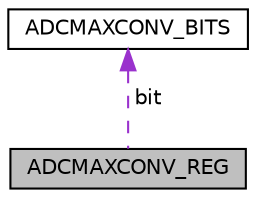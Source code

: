digraph "ADCMAXCONV_REG"
{
  edge [fontname="Helvetica",fontsize="10",labelfontname="Helvetica",labelfontsize="10"];
  node [fontname="Helvetica",fontsize="10",shape=record];
  Node1 [label="ADCMAXCONV_REG",height=0.2,width=0.4,color="black", fillcolor="grey75", style="filled", fontcolor="black"];
  Node2 -> Node1 [dir="back",color="darkorchid3",fontsize="10",style="dashed",label=" bit" ,fontname="Helvetica"];
  Node2 [label="ADCMAXCONV_BITS",height=0.2,width=0.4,color="black", fillcolor="white", style="filled",URL="$struct_a_d_c_m_a_x_c_o_n_v___b_i_t_s.html"];
}
